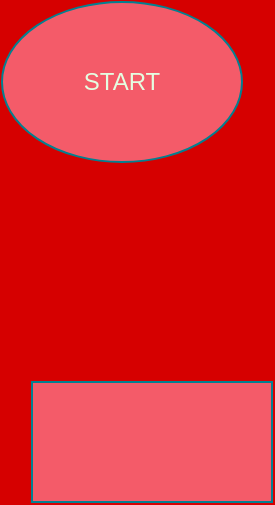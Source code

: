<mxfile version="24.7.17">
  <diagram name="Page-1" id="0RA_1R6m2diSWX32eNl8">
    <mxGraphModel dx="1400" dy="696" grid="1" gridSize="10" guides="1" tooltips="1" connect="1" arrows="1" fold="1" page="1" pageScale="1" pageWidth="850" pageHeight="1100" background="#d60000" math="0" shadow="0">
      <root>
        <mxCell id="0" />
        <mxCell id="1" parent="0" />
        <mxCell id="E_sK0Rc2UR8B994FfK1N-1" value="START" style="ellipse;whiteSpace=wrap;html=1;strokeColor=#028090;fontColor=#E4FDE1;fillColor=#F45B69;" vertex="1" parent="1">
          <mxGeometry x="365" y="80" width="120" height="80" as="geometry" />
        </mxCell>
        <mxCell id="E_sK0Rc2UR8B994FfK1N-2" value="" style="rounded=0;whiteSpace=wrap;html=1;strokeColor=#028090;fontColor=#E4FDE1;fillColor=#F45B69;" vertex="1" parent="1">
          <mxGeometry x="380" y="270" width="120" height="60" as="geometry" />
        </mxCell>
      </root>
    </mxGraphModel>
  </diagram>
</mxfile>
